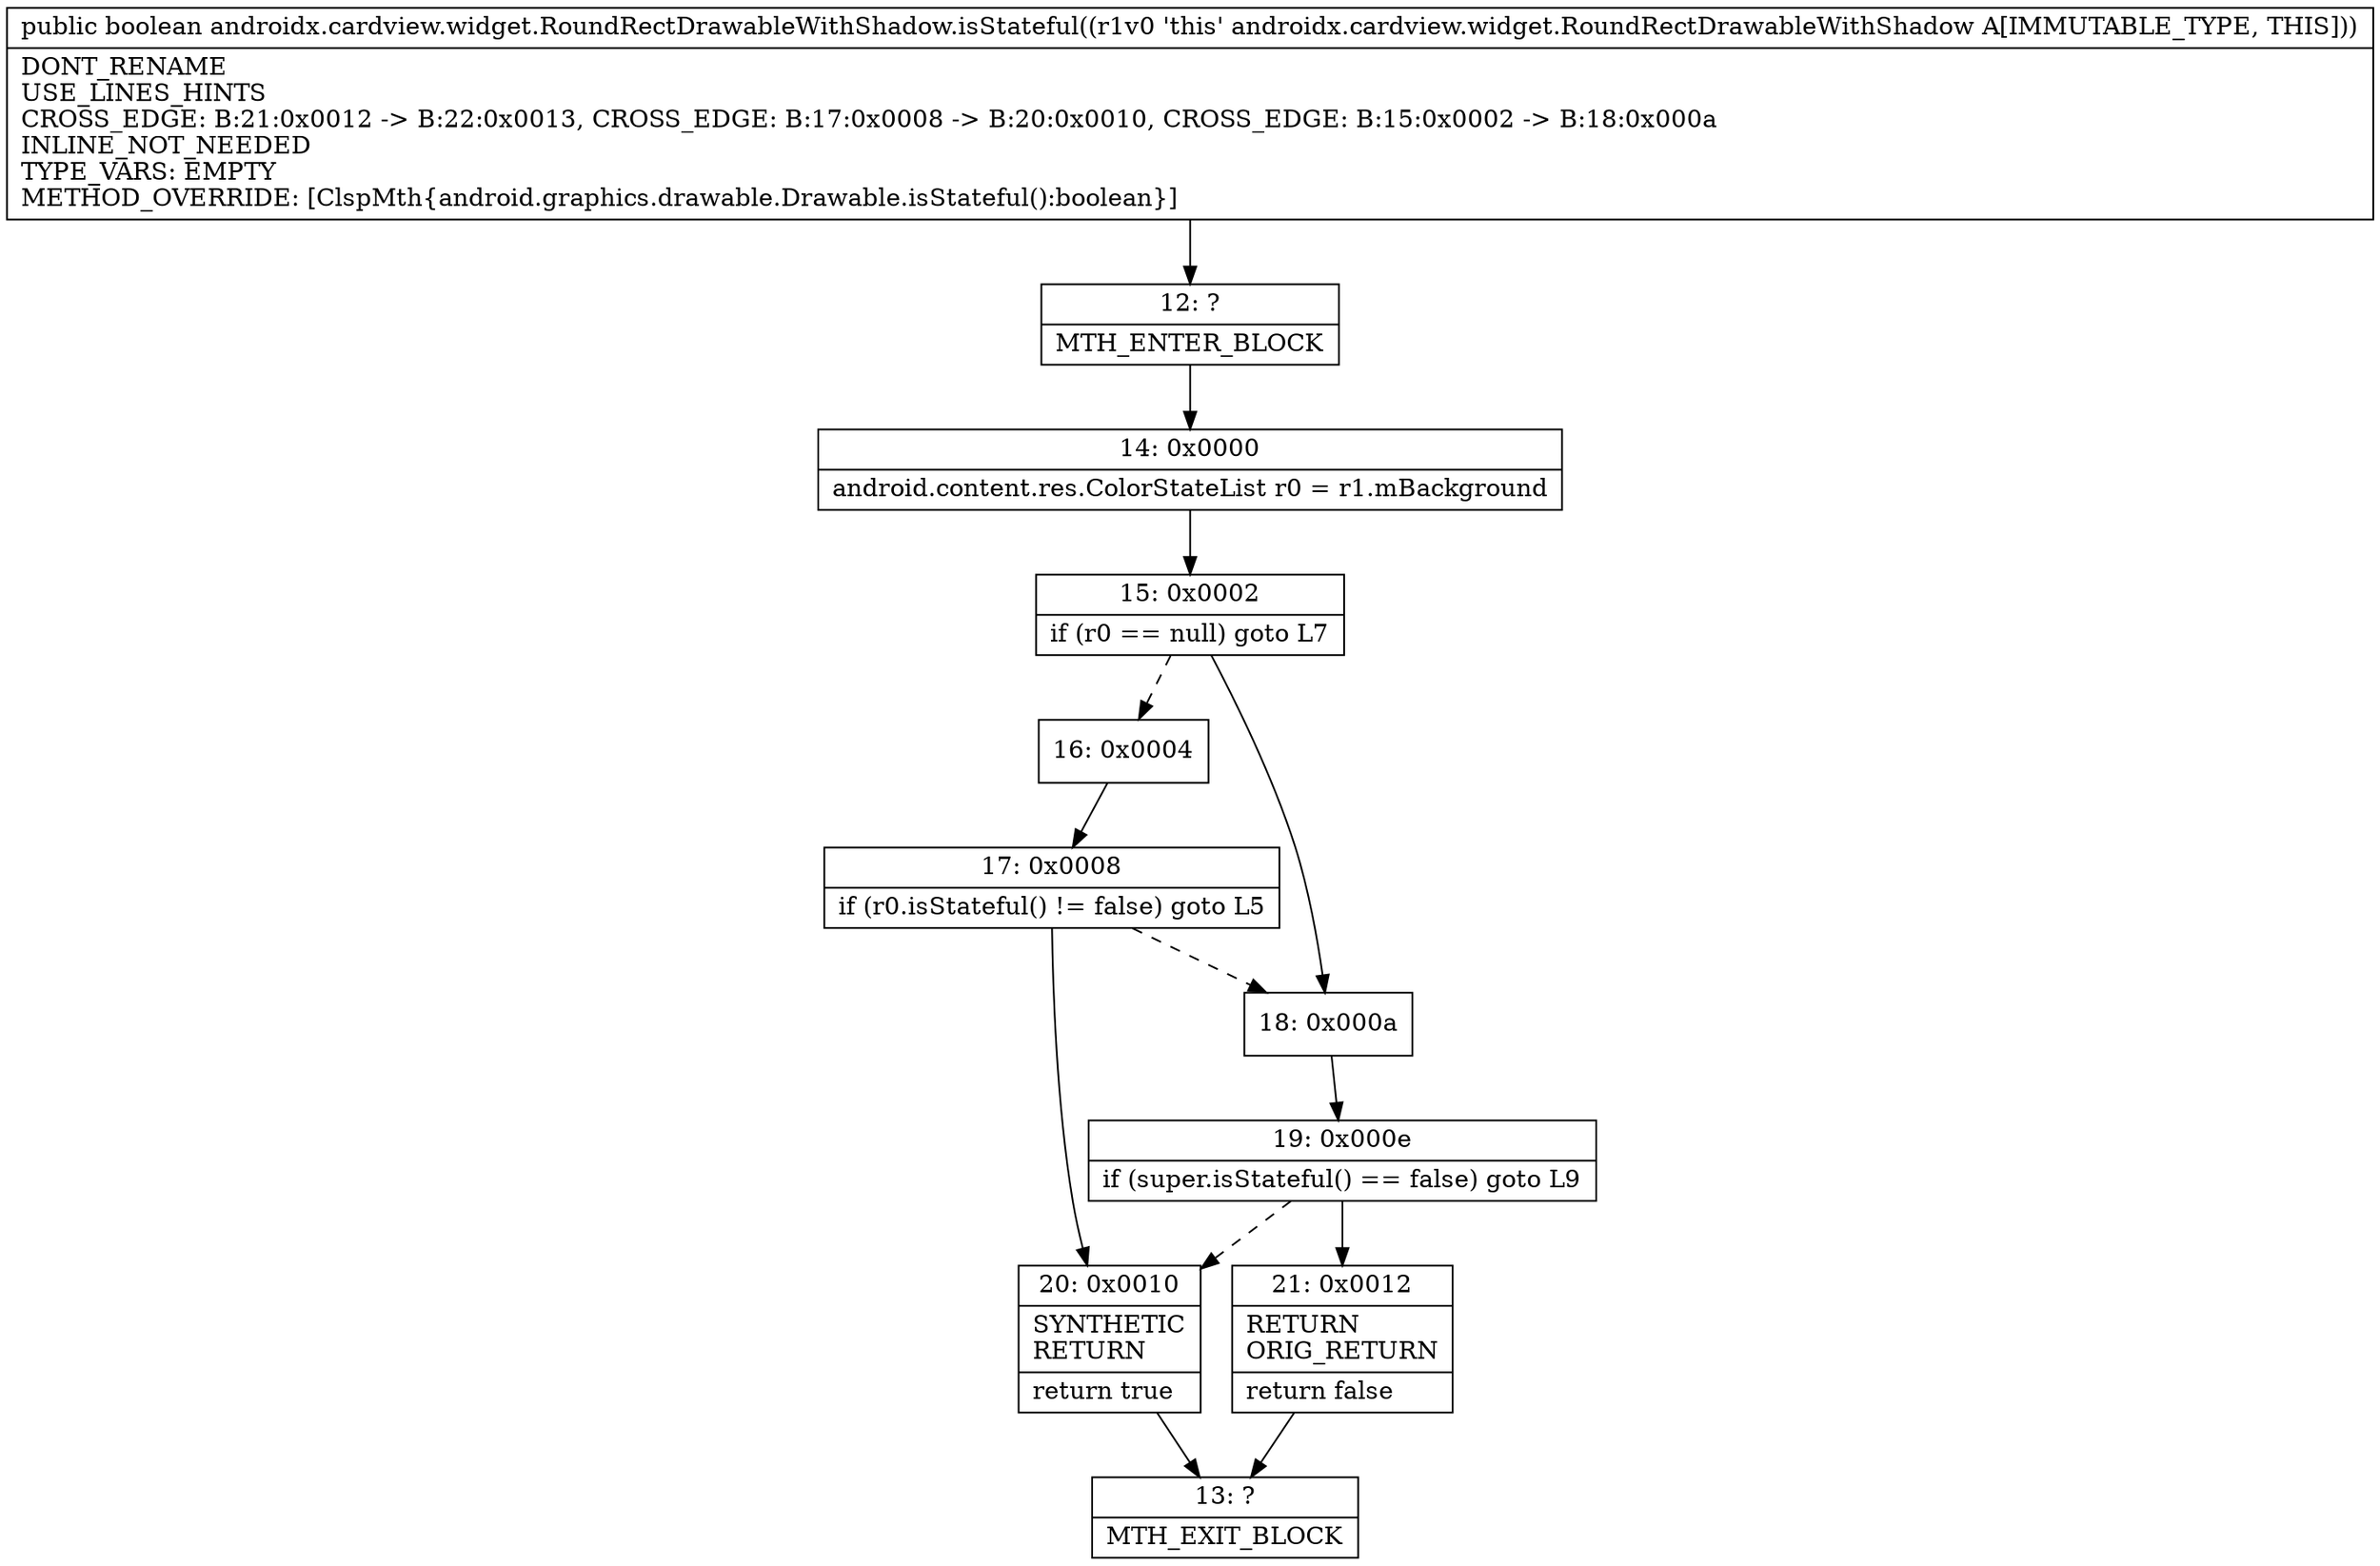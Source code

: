 digraph "CFG forandroidx.cardview.widget.RoundRectDrawableWithShadow.isStateful()Z" {
Node_12 [shape=record,label="{12\:\ ?|MTH_ENTER_BLOCK\l}"];
Node_14 [shape=record,label="{14\:\ 0x0000|android.content.res.ColorStateList r0 = r1.mBackground\l}"];
Node_15 [shape=record,label="{15\:\ 0x0002|if (r0 == null) goto L7\l}"];
Node_16 [shape=record,label="{16\:\ 0x0004}"];
Node_17 [shape=record,label="{17\:\ 0x0008|if (r0.isStateful() != false) goto L5\l}"];
Node_20 [shape=record,label="{20\:\ 0x0010|SYNTHETIC\lRETURN\l|return true\l}"];
Node_13 [shape=record,label="{13\:\ ?|MTH_EXIT_BLOCK\l}"];
Node_18 [shape=record,label="{18\:\ 0x000a}"];
Node_19 [shape=record,label="{19\:\ 0x000e|if (super.isStateful() == false) goto L9\l}"];
Node_21 [shape=record,label="{21\:\ 0x0012|RETURN\lORIG_RETURN\l|return false\l}"];
MethodNode[shape=record,label="{public boolean androidx.cardview.widget.RoundRectDrawableWithShadow.isStateful((r1v0 'this' androidx.cardview.widget.RoundRectDrawableWithShadow A[IMMUTABLE_TYPE, THIS]))  | DONT_RENAME\lUSE_LINES_HINTS\lCROSS_EDGE: B:21:0x0012 \-\> B:22:0x0013, CROSS_EDGE: B:17:0x0008 \-\> B:20:0x0010, CROSS_EDGE: B:15:0x0002 \-\> B:18:0x000a\lINLINE_NOT_NEEDED\lTYPE_VARS: EMPTY\lMETHOD_OVERRIDE: [ClspMth\{android.graphics.drawable.Drawable.isStateful():boolean\}]\l}"];
MethodNode -> Node_12;Node_12 -> Node_14;
Node_14 -> Node_15;
Node_15 -> Node_16[style=dashed];
Node_15 -> Node_18;
Node_16 -> Node_17;
Node_17 -> Node_18[style=dashed];
Node_17 -> Node_20;
Node_20 -> Node_13;
Node_18 -> Node_19;
Node_19 -> Node_20[style=dashed];
Node_19 -> Node_21;
Node_21 -> Node_13;
}

